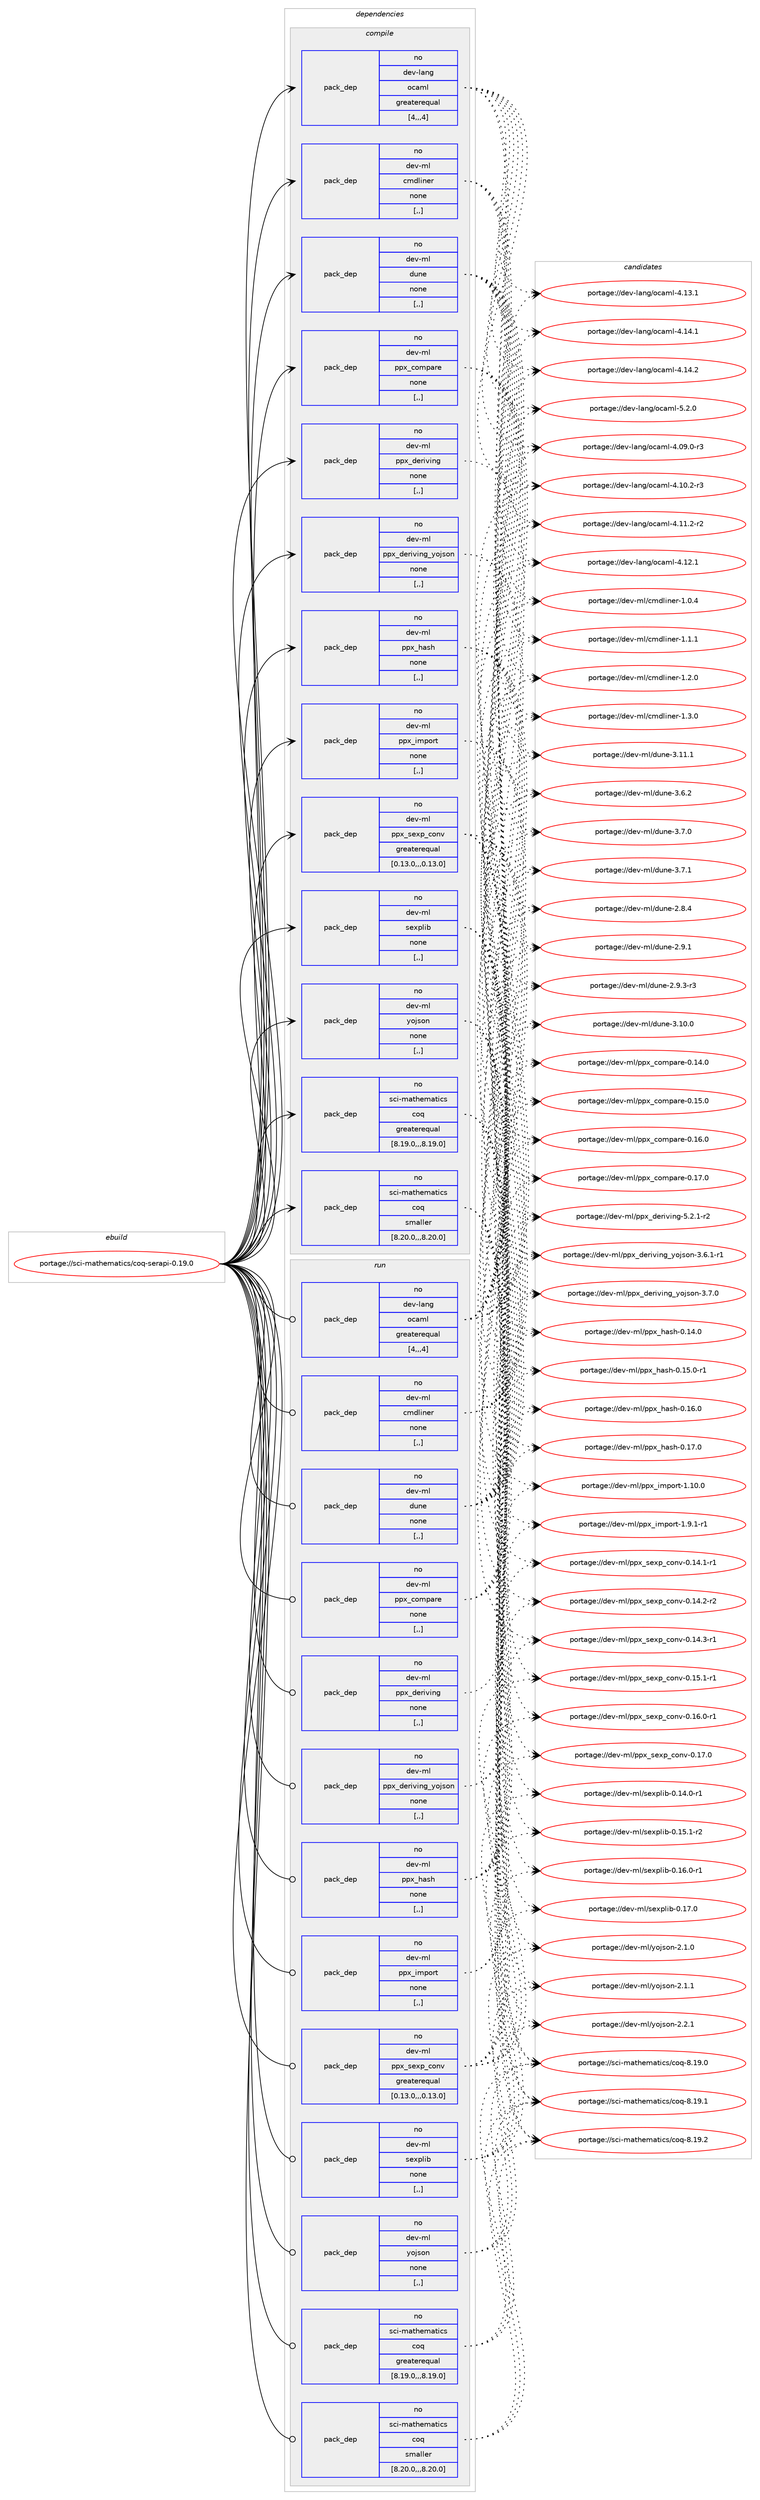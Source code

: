 digraph prolog {

# *************
# Graph options
# *************

newrank=true;
concentrate=true;
compound=true;
graph [rankdir=LR,fontname=Helvetica,fontsize=10,ranksep=1.5];#, ranksep=2.5, nodesep=0.2];
edge  [arrowhead=vee];
node  [fontname=Helvetica,fontsize=10];

# **********
# The ebuild
# **********

subgraph cluster_leftcol {
color=gray;
rank=same;
label=<<i>ebuild</i>>;
id [label="portage://sci-mathematics/coq-serapi-0.19.0", color=red, width=4, href="../sci-mathematics/coq-serapi-0.19.0.svg"];
}

# ****************
# The dependencies
# ****************

subgraph cluster_midcol {
color=gray;
label=<<i>dependencies</i>>;
subgraph cluster_compile {
fillcolor="#eeeeee";
style=filled;
label=<<i>compile</i>>;
subgraph pack289679 {
dependency397891 [label=<<TABLE BORDER="0" CELLBORDER="1" CELLSPACING="0" CELLPADDING="4" WIDTH="220"><TR><TD ROWSPAN="6" CELLPADDING="30">pack_dep</TD></TR><TR><TD WIDTH="110">no</TD></TR><TR><TD>dev-lang</TD></TR><TR><TD>ocaml</TD></TR><TR><TD>greaterequal</TD></TR><TR><TD>[4,,,4]</TD></TR></TABLE>>, shape=none, color=blue];
}
id:e -> dependency397891:w [weight=20,style="solid",arrowhead="vee"];
subgraph pack289680 {
dependency397892 [label=<<TABLE BORDER="0" CELLBORDER="1" CELLSPACING="0" CELLPADDING="4" WIDTH="220"><TR><TD ROWSPAN="6" CELLPADDING="30">pack_dep</TD></TR><TR><TD WIDTH="110">no</TD></TR><TR><TD>dev-ml</TD></TR><TR><TD>cmdliner</TD></TR><TR><TD>none</TD></TR><TR><TD>[,,]</TD></TR></TABLE>>, shape=none, color=blue];
}
id:e -> dependency397892:w [weight=20,style="solid",arrowhead="vee"];
subgraph pack289681 {
dependency397893 [label=<<TABLE BORDER="0" CELLBORDER="1" CELLSPACING="0" CELLPADDING="4" WIDTH="220"><TR><TD ROWSPAN="6" CELLPADDING="30">pack_dep</TD></TR><TR><TD WIDTH="110">no</TD></TR><TR><TD>dev-ml</TD></TR><TR><TD>dune</TD></TR><TR><TD>none</TD></TR><TR><TD>[,,]</TD></TR></TABLE>>, shape=none, color=blue];
}
id:e -> dependency397893:w [weight=20,style="solid",arrowhead="vee"];
subgraph pack289682 {
dependency397894 [label=<<TABLE BORDER="0" CELLBORDER="1" CELLSPACING="0" CELLPADDING="4" WIDTH="220"><TR><TD ROWSPAN="6" CELLPADDING="30">pack_dep</TD></TR><TR><TD WIDTH="110">no</TD></TR><TR><TD>dev-ml</TD></TR><TR><TD>ppx_compare</TD></TR><TR><TD>none</TD></TR><TR><TD>[,,]</TD></TR></TABLE>>, shape=none, color=blue];
}
id:e -> dependency397894:w [weight=20,style="solid",arrowhead="vee"];
subgraph pack289683 {
dependency397895 [label=<<TABLE BORDER="0" CELLBORDER="1" CELLSPACING="0" CELLPADDING="4" WIDTH="220"><TR><TD ROWSPAN="6" CELLPADDING="30">pack_dep</TD></TR><TR><TD WIDTH="110">no</TD></TR><TR><TD>dev-ml</TD></TR><TR><TD>ppx_deriving</TD></TR><TR><TD>none</TD></TR><TR><TD>[,,]</TD></TR></TABLE>>, shape=none, color=blue];
}
id:e -> dependency397895:w [weight=20,style="solid",arrowhead="vee"];
subgraph pack289684 {
dependency397896 [label=<<TABLE BORDER="0" CELLBORDER="1" CELLSPACING="0" CELLPADDING="4" WIDTH="220"><TR><TD ROWSPAN="6" CELLPADDING="30">pack_dep</TD></TR><TR><TD WIDTH="110">no</TD></TR><TR><TD>dev-ml</TD></TR><TR><TD>ppx_deriving_yojson</TD></TR><TR><TD>none</TD></TR><TR><TD>[,,]</TD></TR></TABLE>>, shape=none, color=blue];
}
id:e -> dependency397896:w [weight=20,style="solid",arrowhead="vee"];
subgraph pack289685 {
dependency397897 [label=<<TABLE BORDER="0" CELLBORDER="1" CELLSPACING="0" CELLPADDING="4" WIDTH="220"><TR><TD ROWSPAN="6" CELLPADDING="30">pack_dep</TD></TR><TR><TD WIDTH="110">no</TD></TR><TR><TD>dev-ml</TD></TR><TR><TD>ppx_hash</TD></TR><TR><TD>none</TD></TR><TR><TD>[,,]</TD></TR></TABLE>>, shape=none, color=blue];
}
id:e -> dependency397897:w [weight=20,style="solid",arrowhead="vee"];
subgraph pack289686 {
dependency397898 [label=<<TABLE BORDER="0" CELLBORDER="1" CELLSPACING="0" CELLPADDING="4" WIDTH="220"><TR><TD ROWSPAN="6" CELLPADDING="30">pack_dep</TD></TR><TR><TD WIDTH="110">no</TD></TR><TR><TD>dev-ml</TD></TR><TR><TD>ppx_import</TD></TR><TR><TD>none</TD></TR><TR><TD>[,,]</TD></TR></TABLE>>, shape=none, color=blue];
}
id:e -> dependency397898:w [weight=20,style="solid",arrowhead="vee"];
subgraph pack289687 {
dependency397899 [label=<<TABLE BORDER="0" CELLBORDER="1" CELLSPACING="0" CELLPADDING="4" WIDTH="220"><TR><TD ROWSPAN="6" CELLPADDING="30">pack_dep</TD></TR><TR><TD WIDTH="110">no</TD></TR><TR><TD>dev-ml</TD></TR><TR><TD>ppx_sexp_conv</TD></TR><TR><TD>greaterequal</TD></TR><TR><TD>[0.13.0,,,0.13.0]</TD></TR></TABLE>>, shape=none, color=blue];
}
id:e -> dependency397899:w [weight=20,style="solid",arrowhead="vee"];
subgraph pack289688 {
dependency397900 [label=<<TABLE BORDER="0" CELLBORDER="1" CELLSPACING="0" CELLPADDING="4" WIDTH="220"><TR><TD ROWSPAN="6" CELLPADDING="30">pack_dep</TD></TR><TR><TD WIDTH="110">no</TD></TR><TR><TD>dev-ml</TD></TR><TR><TD>sexplib</TD></TR><TR><TD>none</TD></TR><TR><TD>[,,]</TD></TR></TABLE>>, shape=none, color=blue];
}
id:e -> dependency397900:w [weight=20,style="solid",arrowhead="vee"];
subgraph pack289689 {
dependency397901 [label=<<TABLE BORDER="0" CELLBORDER="1" CELLSPACING="0" CELLPADDING="4" WIDTH="220"><TR><TD ROWSPAN="6" CELLPADDING="30">pack_dep</TD></TR><TR><TD WIDTH="110">no</TD></TR><TR><TD>dev-ml</TD></TR><TR><TD>yojson</TD></TR><TR><TD>none</TD></TR><TR><TD>[,,]</TD></TR></TABLE>>, shape=none, color=blue];
}
id:e -> dependency397901:w [weight=20,style="solid",arrowhead="vee"];
subgraph pack289690 {
dependency397902 [label=<<TABLE BORDER="0" CELLBORDER="1" CELLSPACING="0" CELLPADDING="4" WIDTH="220"><TR><TD ROWSPAN="6" CELLPADDING="30">pack_dep</TD></TR><TR><TD WIDTH="110">no</TD></TR><TR><TD>sci-mathematics</TD></TR><TR><TD>coq</TD></TR><TR><TD>greaterequal</TD></TR><TR><TD>[8.19.0,,,8.19.0]</TD></TR></TABLE>>, shape=none, color=blue];
}
id:e -> dependency397902:w [weight=20,style="solid",arrowhead="vee"];
subgraph pack289691 {
dependency397903 [label=<<TABLE BORDER="0" CELLBORDER="1" CELLSPACING="0" CELLPADDING="4" WIDTH="220"><TR><TD ROWSPAN="6" CELLPADDING="30">pack_dep</TD></TR><TR><TD WIDTH="110">no</TD></TR><TR><TD>sci-mathematics</TD></TR><TR><TD>coq</TD></TR><TR><TD>smaller</TD></TR><TR><TD>[8.20.0,,,8.20.0]</TD></TR></TABLE>>, shape=none, color=blue];
}
id:e -> dependency397903:w [weight=20,style="solid",arrowhead="vee"];
}
subgraph cluster_compileandrun {
fillcolor="#eeeeee";
style=filled;
label=<<i>compile and run</i>>;
}
subgraph cluster_run {
fillcolor="#eeeeee";
style=filled;
label=<<i>run</i>>;
subgraph pack289692 {
dependency397904 [label=<<TABLE BORDER="0" CELLBORDER="1" CELLSPACING="0" CELLPADDING="4" WIDTH="220"><TR><TD ROWSPAN="6" CELLPADDING="30">pack_dep</TD></TR><TR><TD WIDTH="110">no</TD></TR><TR><TD>dev-lang</TD></TR><TR><TD>ocaml</TD></TR><TR><TD>greaterequal</TD></TR><TR><TD>[4,,,4]</TD></TR></TABLE>>, shape=none, color=blue];
}
id:e -> dependency397904:w [weight=20,style="solid",arrowhead="odot"];
subgraph pack289693 {
dependency397905 [label=<<TABLE BORDER="0" CELLBORDER="1" CELLSPACING="0" CELLPADDING="4" WIDTH="220"><TR><TD ROWSPAN="6" CELLPADDING="30">pack_dep</TD></TR><TR><TD WIDTH="110">no</TD></TR><TR><TD>dev-ml</TD></TR><TR><TD>cmdliner</TD></TR><TR><TD>none</TD></TR><TR><TD>[,,]</TD></TR></TABLE>>, shape=none, color=blue];
}
id:e -> dependency397905:w [weight=20,style="solid",arrowhead="odot"];
subgraph pack289694 {
dependency397906 [label=<<TABLE BORDER="0" CELLBORDER="1" CELLSPACING="0" CELLPADDING="4" WIDTH="220"><TR><TD ROWSPAN="6" CELLPADDING="30">pack_dep</TD></TR><TR><TD WIDTH="110">no</TD></TR><TR><TD>dev-ml</TD></TR><TR><TD>dune</TD></TR><TR><TD>none</TD></TR><TR><TD>[,,]</TD></TR></TABLE>>, shape=none, color=blue];
}
id:e -> dependency397906:w [weight=20,style="solid",arrowhead="odot"];
subgraph pack289695 {
dependency397907 [label=<<TABLE BORDER="0" CELLBORDER="1" CELLSPACING="0" CELLPADDING="4" WIDTH="220"><TR><TD ROWSPAN="6" CELLPADDING="30">pack_dep</TD></TR><TR><TD WIDTH="110">no</TD></TR><TR><TD>dev-ml</TD></TR><TR><TD>ppx_compare</TD></TR><TR><TD>none</TD></TR><TR><TD>[,,]</TD></TR></TABLE>>, shape=none, color=blue];
}
id:e -> dependency397907:w [weight=20,style="solid",arrowhead="odot"];
subgraph pack289696 {
dependency397908 [label=<<TABLE BORDER="0" CELLBORDER="1" CELLSPACING="0" CELLPADDING="4" WIDTH="220"><TR><TD ROWSPAN="6" CELLPADDING="30">pack_dep</TD></TR><TR><TD WIDTH="110">no</TD></TR><TR><TD>dev-ml</TD></TR><TR><TD>ppx_deriving</TD></TR><TR><TD>none</TD></TR><TR><TD>[,,]</TD></TR></TABLE>>, shape=none, color=blue];
}
id:e -> dependency397908:w [weight=20,style="solid",arrowhead="odot"];
subgraph pack289697 {
dependency397909 [label=<<TABLE BORDER="0" CELLBORDER="1" CELLSPACING="0" CELLPADDING="4" WIDTH="220"><TR><TD ROWSPAN="6" CELLPADDING="30">pack_dep</TD></TR><TR><TD WIDTH="110">no</TD></TR><TR><TD>dev-ml</TD></TR><TR><TD>ppx_deriving_yojson</TD></TR><TR><TD>none</TD></TR><TR><TD>[,,]</TD></TR></TABLE>>, shape=none, color=blue];
}
id:e -> dependency397909:w [weight=20,style="solid",arrowhead="odot"];
subgraph pack289698 {
dependency397910 [label=<<TABLE BORDER="0" CELLBORDER="1" CELLSPACING="0" CELLPADDING="4" WIDTH="220"><TR><TD ROWSPAN="6" CELLPADDING="30">pack_dep</TD></TR><TR><TD WIDTH="110">no</TD></TR><TR><TD>dev-ml</TD></TR><TR><TD>ppx_hash</TD></TR><TR><TD>none</TD></TR><TR><TD>[,,]</TD></TR></TABLE>>, shape=none, color=blue];
}
id:e -> dependency397910:w [weight=20,style="solid",arrowhead="odot"];
subgraph pack289699 {
dependency397911 [label=<<TABLE BORDER="0" CELLBORDER="1" CELLSPACING="0" CELLPADDING="4" WIDTH="220"><TR><TD ROWSPAN="6" CELLPADDING="30">pack_dep</TD></TR><TR><TD WIDTH="110">no</TD></TR><TR><TD>dev-ml</TD></TR><TR><TD>ppx_import</TD></TR><TR><TD>none</TD></TR><TR><TD>[,,]</TD></TR></TABLE>>, shape=none, color=blue];
}
id:e -> dependency397911:w [weight=20,style="solid",arrowhead="odot"];
subgraph pack289700 {
dependency397912 [label=<<TABLE BORDER="0" CELLBORDER="1" CELLSPACING="0" CELLPADDING="4" WIDTH="220"><TR><TD ROWSPAN="6" CELLPADDING="30">pack_dep</TD></TR><TR><TD WIDTH="110">no</TD></TR><TR><TD>dev-ml</TD></TR><TR><TD>ppx_sexp_conv</TD></TR><TR><TD>greaterequal</TD></TR><TR><TD>[0.13.0,,,0.13.0]</TD></TR></TABLE>>, shape=none, color=blue];
}
id:e -> dependency397912:w [weight=20,style="solid",arrowhead="odot"];
subgraph pack289701 {
dependency397913 [label=<<TABLE BORDER="0" CELLBORDER="1" CELLSPACING="0" CELLPADDING="4" WIDTH="220"><TR><TD ROWSPAN="6" CELLPADDING="30">pack_dep</TD></TR><TR><TD WIDTH="110">no</TD></TR><TR><TD>dev-ml</TD></TR><TR><TD>sexplib</TD></TR><TR><TD>none</TD></TR><TR><TD>[,,]</TD></TR></TABLE>>, shape=none, color=blue];
}
id:e -> dependency397913:w [weight=20,style="solid",arrowhead="odot"];
subgraph pack289702 {
dependency397914 [label=<<TABLE BORDER="0" CELLBORDER="1" CELLSPACING="0" CELLPADDING="4" WIDTH="220"><TR><TD ROWSPAN="6" CELLPADDING="30">pack_dep</TD></TR><TR><TD WIDTH="110">no</TD></TR><TR><TD>dev-ml</TD></TR><TR><TD>yojson</TD></TR><TR><TD>none</TD></TR><TR><TD>[,,]</TD></TR></TABLE>>, shape=none, color=blue];
}
id:e -> dependency397914:w [weight=20,style="solid",arrowhead="odot"];
subgraph pack289703 {
dependency397915 [label=<<TABLE BORDER="0" CELLBORDER="1" CELLSPACING="0" CELLPADDING="4" WIDTH="220"><TR><TD ROWSPAN="6" CELLPADDING="30">pack_dep</TD></TR><TR><TD WIDTH="110">no</TD></TR><TR><TD>sci-mathematics</TD></TR><TR><TD>coq</TD></TR><TR><TD>greaterequal</TD></TR><TR><TD>[8.19.0,,,8.19.0]</TD></TR></TABLE>>, shape=none, color=blue];
}
id:e -> dependency397915:w [weight=20,style="solid",arrowhead="odot"];
subgraph pack289704 {
dependency397916 [label=<<TABLE BORDER="0" CELLBORDER="1" CELLSPACING="0" CELLPADDING="4" WIDTH="220"><TR><TD ROWSPAN="6" CELLPADDING="30">pack_dep</TD></TR><TR><TD WIDTH="110">no</TD></TR><TR><TD>sci-mathematics</TD></TR><TR><TD>coq</TD></TR><TR><TD>smaller</TD></TR><TR><TD>[8.20.0,,,8.20.0]</TD></TR></TABLE>>, shape=none, color=blue];
}
id:e -> dependency397916:w [weight=20,style="solid",arrowhead="odot"];
}
}

# **************
# The candidates
# **************

subgraph cluster_choices {
rank=same;
color=gray;
label=<<i>candidates</i>>;

subgraph choice289679 {
color=black;
nodesep=1;
choice1001011184510897110103471119997109108455246485746484511451 [label="portage://dev-lang/ocaml-4.09.0-r3", color=red, width=4,href="../dev-lang/ocaml-4.09.0-r3.svg"];
choice1001011184510897110103471119997109108455246494846504511451 [label="portage://dev-lang/ocaml-4.10.2-r3", color=red, width=4,href="../dev-lang/ocaml-4.10.2-r3.svg"];
choice1001011184510897110103471119997109108455246494946504511450 [label="portage://dev-lang/ocaml-4.11.2-r2", color=red, width=4,href="../dev-lang/ocaml-4.11.2-r2.svg"];
choice100101118451089711010347111999710910845524649504649 [label="portage://dev-lang/ocaml-4.12.1", color=red, width=4,href="../dev-lang/ocaml-4.12.1.svg"];
choice100101118451089711010347111999710910845524649514649 [label="portage://dev-lang/ocaml-4.13.1", color=red, width=4,href="../dev-lang/ocaml-4.13.1.svg"];
choice100101118451089711010347111999710910845524649524649 [label="portage://dev-lang/ocaml-4.14.1", color=red, width=4,href="../dev-lang/ocaml-4.14.1.svg"];
choice100101118451089711010347111999710910845524649524650 [label="portage://dev-lang/ocaml-4.14.2", color=red, width=4,href="../dev-lang/ocaml-4.14.2.svg"];
choice1001011184510897110103471119997109108455346504648 [label="portage://dev-lang/ocaml-5.2.0", color=red, width=4,href="../dev-lang/ocaml-5.2.0.svg"];
dependency397891:e -> choice1001011184510897110103471119997109108455246485746484511451:w [style=dotted,weight="100"];
dependency397891:e -> choice1001011184510897110103471119997109108455246494846504511451:w [style=dotted,weight="100"];
dependency397891:e -> choice1001011184510897110103471119997109108455246494946504511450:w [style=dotted,weight="100"];
dependency397891:e -> choice100101118451089711010347111999710910845524649504649:w [style=dotted,weight="100"];
dependency397891:e -> choice100101118451089711010347111999710910845524649514649:w [style=dotted,weight="100"];
dependency397891:e -> choice100101118451089711010347111999710910845524649524649:w [style=dotted,weight="100"];
dependency397891:e -> choice100101118451089711010347111999710910845524649524650:w [style=dotted,weight="100"];
dependency397891:e -> choice1001011184510897110103471119997109108455346504648:w [style=dotted,weight="100"];
}
subgraph choice289680 {
color=black;
nodesep=1;
choice100101118451091084799109100108105110101114454946484652 [label="portage://dev-ml/cmdliner-1.0.4", color=red, width=4,href="../dev-ml/cmdliner-1.0.4.svg"];
choice100101118451091084799109100108105110101114454946494649 [label="portage://dev-ml/cmdliner-1.1.1", color=red, width=4,href="../dev-ml/cmdliner-1.1.1.svg"];
choice100101118451091084799109100108105110101114454946504648 [label="portage://dev-ml/cmdliner-1.2.0", color=red, width=4,href="../dev-ml/cmdliner-1.2.0.svg"];
choice100101118451091084799109100108105110101114454946514648 [label="portage://dev-ml/cmdliner-1.3.0", color=red, width=4,href="../dev-ml/cmdliner-1.3.0.svg"];
dependency397892:e -> choice100101118451091084799109100108105110101114454946484652:w [style=dotted,weight="100"];
dependency397892:e -> choice100101118451091084799109100108105110101114454946494649:w [style=dotted,weight="100"];
dependency397892:e -> choice100101118451091084799109100108105110101114454946504648:w [style=dotted,weight="100"];
dependency397892:e -> choice100101118451091084799109100108105110101114454946514648:w [style=dotted,weight="100"];
}
subgraph choice289681 {
color=black;
nodesep=1;
choice1001011184510910847100117110101455046564652 [label="portage://dev-ml/dune-2.8.4", color=red, width=4,href="../dev-ml/dune-2.8.4.svg"];
choice1001011184510910847100117110101455046574649 [label="portage://dev-ml/dune-2.9.1", color=red, width=4,href="../dev-ml/dune-2.9.1.svg"];
choice10010111845109108471001171101014550465746514511451 [label="portage://dev-ml/dune-2.9.3-r3", color=red, width=4,href="../dev-ml/dune-2.9.3-r3.svg"];
choice100101118451091084710011711010145514649484648 [label="portage://dev-ml/dune-3.10.0", color=red, width=4,href="../dev-ml/dune-3.10.0.svg"];
choice100101118451091084710011711010145514649494649 [label="portage://dev-ml/dune-3.11.1", color=red, width=4,href="../dev-ml/dune-3.11.1.svg"];
choice1001011184510910847100117110101455146544650 [label="portage://dev-ml/dune-3.6.2", color=red, width=4,href="../dev-ml/dune-3.6.2.svg"];
choice1001011184510910847100117110101455146554648 [label="portage://dev-ml/dune-3.7.0", color=red, width=4,href="../dev-ml/dune-3.7.0.svg"];
choice1001011184510910847100117110101455146554649 [label="portage://dev-ml/dune-3.7.1", color=red, width=4,href="../dev-ml/dune-3.7.1.svg"];
dependency397893:e -> choice1001011184510910847100117110101455046564652:w [style=dotted,weight="100"];
dependency397893:e -> choice1001011184510910847100117110101455046574649:w [style=dotted,weight="100"];
dependency397893:e -> choice10010111845109108471001171101014550465746514511451:w [style=dotted,weight="100"];
dependency397893:e -> choice100101118451091084710011711010145514649484648:w [style=dotted,weight="100"];
dependency397893:e -> choice100101118451091084710011711010145514649494649:w [style=dotted,weight="100"];
dependency397893:e -> choice1001011184510910847100117110101455146544650:w [style=dotted,weight="100"];
dependency397893:e -> choice1001011184510910847100117110101455146554648:w [style=dotted,weight="100"];
dependency397893:e -> choice1001011184510910847100117110101455146554649:w [style=dotted,weight="100"];
}
subgraph choice289682 {
color=black;
nodesep=1;
choice100101118451091084711211212095991111091129711410145484649524648 [label="portage://dev-ml/ppx_compare-0.14.0", color=red, width=4,href="../dev-ml/ppx_compare-0.14.0.svg"];
choice100101118451091084711211212095991111091129711410145484649534648 [label="portage://dev-ml/ppx_compare-0.15.0", color=red, width=4,href="../dev-ml/ppx_compare-0.15.0.svg"];
choice100101118451091084711211212095991111091129711410145484649544648 [label="portage://dev-ml/ppx_compare-0.16.0", color=red, width=4,href="../dev-ml/ppx_compare-0.16.0.svg"];
choice100101118451091084711211212095991111091129711410145484649554648 [label="portage://dev-ml/ppx_compare-0.17.0", color=red, width=4,href="../dev-ml/ppx_compare-0.17.0.svg"];
dependency397894:e -> choice100101118451091084711211212095991111091129711410145484649524648:w [style=dotted,weight="100"];
dependency397894:e -> choice100101118451091084711211212095991111091129711410145484649534648:w [style=dotted,weight="100"];
dependency397894:e -> choice100101118451091084711211212095991111091129711410145484649544648:w [style=dotted,weight="100"];
dependency397894:e -> choice100101118451091084711211212095991111091129711410145484649554648:w [style=dotted,weight="100"];
}
subgraph choice289683 {
color=black;
nodesep=1;
choice1001011184510910847112112120951001011141051181051101034553465046494511450 [label="portage://dev-ml/ppx_deriving-5.2.1-r2", color=red, width=4,href="../dev-ml/ppx_deriving-5.2.1-r2.svg"];
dependency397895:e -> choice1001011184510910847112112120951001011141051181051101034553465046494511450:w [style=dotted,weight="100"];
}
subgraph choice289684 {
color=black;
nodesep=1;
choice100101118451091084711211212095100101114105118105110103951211111061151111104551465446494511449 [label="portage://dev-ml/ppx_deriving_yojson-3.6.1-r1", color=red, width=4,href="../dev-ml/ppx_deriving_yojson-3.6.1-r1.svg"];
choice10010111845109108471121121209510010111410511810511010395121111106115111110455146554648 [label="portage://dev-ml/ppx_deriving_yojson-3.7.0", color=red, width=4,href="../dev-ml/ppx_deriving_yojson-3.7.0.svg"];
dependency397896:e -> choice100101118451091084711211212095100101114105118105110103951211111061151111104551465446494511449:w [style=dotted,weight="100"];
dependency397896:e -> choice10010111845109108471121121209510010111410511810511010395121111106115111110455146554648:w [style=dotted,weight="100"];
}
subgraph choice289685 {
color=black;
nodesep=1;
choice1001011184510910847112112120951049711510445484649524648 [label="portage://dev-ml/ppx_hash-0.14.0", color=red, width=4,href="../dev-ml/ppx_hash-0.14.0.svg"];
choice10010111845109108471121121209510497115104454846495346484511449 [label="portage://dev-ml/ppx_hash-0.15.0-r1", color=red, width=4,href="../dev-ml/ppx_hash-0.15.0-r1.svg"];
choice1001011184510910847112112120951049711510445484649544648 [label="portage://dev-ml/ppx_hash-0.16.0", color=red, width=4,href="../dev-ml/ppx_hash-0.16.0.svg"];
choice1001011184510910847112112120951049711510445484649554648 [label="portage://dev-ml/ppx_hash-0.17.0", color=red, width=4,href="../dev-ml/ppx_hash-0.17.0.svg"];
dependency397897:e -> choice1001011184510910847112112120951049711510445484649524648:w [style=dotted,weight="100"];
dependency397897:e -> choice10010111845109108471121121209510497115104454846495346484511449:w [style=dotted,weight="100"];
dependency397897:e -> choice1001011184510910847112112120951049711510445484649544648:w [style=dotted,weight="100"];
dependency397897:e -> choice1001011184510910847112112120951049711510445484649554648:w [style=dotted,weight="100"];
}
subgraph choice289686 {
color=black;
nodesep=1;
choice10010111845109108471121121209510510911211111411645494649484648 [label="portage://dev-ml/ppx_import-1.10.0", color=red, width=4,href="../dev-ml/ppx_import-1.10.0.svg"];
choice1001011184510910847112112120951051091121111141164549465746494511449 [label="portage://dev-ml/ppx_import-1.9.1-r1", color=red, width=4,href="../dev-ml/ppx_import-1.9.1-r1.svg"];
dependency397898:e -> choice10010111845109108471121121209510510911211111411645494649484648:w [style=dotted,weight="100"];
dependency397898:e -> choice1001011184510910847112112120951051091121111141164549465746494511449:w [style=dotted,weight="100"];
}
subgraph choice289687 {
color=black;
nodesep=1;
choice1001011184510910847112112120951151011201129599111110118454846495246494511449 [label="portage://dev-ml/ppx_sexp_conv-0.14.1-r1", color=red, width=4,href="../dev-ml/ppx_sexp_conv-0.14.1-r1.svg"];
choice1001011184510910847112112120951151011201129599111110118454846495246504511450 [label="portage://dev-ml/ppx_sexp_conv-0.14.2-r2", color=red, width=4,href="../dev-ml/ppx_sexp_conv-0.14.2-r2.svg"];
choice1001011184510910847112112120951151011201129599111110118454846495246514511449 [label="portage://dev-ml/ppx_sexp_conv-0.14.3-r1", color=red, width=4,href="../dev-ml/ppx_sexp_conv-0.14.3-r1.svg"];
choice1001011184510910847112112120951151011201129599111110118454846495346494511449 [label="portage://dev-ml/ppx_sexp_conv-0.15.1-r1", color=red, width=4,href="../dev-ml/ppx_sexp_conv-0.15.1-r1.svg"];
choice1001011184510910847112112120951151011201129599111110118454846495446484511449 [label="portage://dev-ml/ppx_sexp_conv-0.16.0-r1", color=red, width=4,href="../dev-ml/ppx_sexp_conv-0.16.0-r1.svg"];
choice100101118451091084711211212095115101120112959911111011845484649554648 [label="portage://dev-ml/ppx_sexp_conv-0.17.0", color=red, width=4,href="../dev-ml/ppx_sexp_conv-0.17.0.svg"];
dependency397899:e -> choice1001011184510910847112112120951151011201129599111110118454846495246494511449:w [style=dotted,weight="100"];
dependency397899:e -> choice1001011184510910847112112120951151011201129599111110118454846495246504511450:w [style=dotted,weight="100"];
dependency397899:e -> choice1001011184510910847112112120951151011201129599111110118454846495246514511449:w [style=dotted,weight="100"];
dependency397899:e -> choice1001011184510910847112112120951151011201129599111110118454846495346494511449:w [style=dotted,weight="100"];
dependency397899:e -> choice1001011184510910847112112120951151011201129599111110118454846495446484511449:w [style=dotted,weight="100"];
dependency397899:e -> choice100101118451091084711211212095115101120112959911111011845484649554648:w [style=dotted,weight="100"];
}
subgraph choice289688 {
color=black;
nodesep=1;
choice100101118451091084711510112011210810598454846495246484511449 [label="portage://dev-ml/sexplib-0.14.0-r1", color=red, width=4,href="../dev-ml/sexplib-0.14.0-r1.svg"];
choice100101118451091084711510112011210810598454846495346494511450 [label="portage://dev-ml/sexplib-0.15.1-r2", color=red, width=4,href="../dev-ml/sexplib-0.15.1-r2.svg"];
choice100101118451091084711510112011210810598454846495446484511449 [label="portage://dev-ml/sexplib-0.16.0-r1", color=red, width=4,href="../dev-ml/sexplib-0.16.0-r1.svg"];
choice10010111845109108471151011201121081059845484649554648 [label="portage://dev-ml/sexplib-0.17.0", color=red, width=4,href="../dev-ml/sexplib-0.17.0.svg"];
dependency397900:e -> choice100101118451091084711510112011210810598454846495246484511449:w [style=dotted,weight="100"];
dependency397900:e -> choice100101118451091084711510112011210810598454846495346494511450:w [style=dotted,weight="100"];
dependency397900:e -> choice100101118451091084711510112011210810598454846495446484511449:w [style=dotted,weight="100"];
dependency397900:e -> choice10010111845109108471151011201121081059845484649554648:w [style=dotted,weight="100"];
}
subgraph choice289689 {
color=black;
nodesep=1;
choice1001011184510910847121111106115111110455046494648 [label="portage://dev-ml/yojson-2.1.0", color=red, width=4,href="../dev-ml/yojson-2.1.0.svg"];
choice1001011184510910847121111106115111110455046494649 [label="portage://dev-ml/yojson-2.1.1", color=red, width=4,href="../dev-ml/yojson-2.1.1.svg"];
choice1001011184510910847121111106115111110455046504649 [label="portage://dev-ml/yojson-2.2.1", color=red, width=4,href="../dev-ml/yojson-2.2.1.svg"];
dependency397901:e -> choice1001011184510910847121111106115111110455046494648:w [style=dotted,weight="100"];
dependency397901:e -> choice1001011184510910847121111106115111110455046494649:w [style=dotted,weight="100"];
dependency397901:e -> choice1001011184510910847121111106115111110455046504649:w [style=dotted,weight="100"];
}
subgraph choice289690 {
color=black;
nodesep=1;
choice1159910545109971161041011099711610599115479911111345564649574648 [label="portage://sci-mathematics/coq-8.19.0", color=red, width=4,href="../sci-mathematics/coq-8.19.0.svg"];
choice1159910545109971161041011099711610599115479911111345564649574649 [label="portage://sci-mathematics/coq-8.19.1", color=red, width=4,href="../sci-mathematics/coq-8.19.1.svg"];
choice1159910545109971161041011099711610599115479911111345564649574650 [label="portage://sci-mathematics/coq-8.19.2", color=red, width=4,href="../sci-mathematics/coq-8.19.2.svg"];
dependency397902:e -> choice1159910545109971161041011099711610599115479911111345564649574648:w [style=dotted,weight="100"];
dependency397902:e -> choice1159910545109971161041011099711610599115479911111345564649574649:w [style=dotted,weight="100"];
dependency397902:e -> choice1159910545109971161041011099711610599115479911111345564649574650:w [style=dotted,weight="100"];
}
subgraph choice289691 {
color=black;
nodesep=1;
choice1159910545109971161041011099711610599115479911111345564649574648 [label="portage://sci-mathematics/coq-8.19.0", color=red, width=4,href="../sci-mathematics/coq-8.19.0.svg"];
choice1159910545109971161041011099711610599115479911111345564649574649 [label="portage://sci-mathematics/coq-8.19.1", color=red, width=4,href="../sci-mathematics/coq-8.19.1.svg"];
choice1159910545109971161041011099711610599115479911111345564649574650 [label="portage://sci-mathematics/coq-8.19.2", color=red, width=4,href="../sci-mathematics/coq-8.19.2.svg"];
dependency397903:e -> choice1159910545109971161041011099711610599115479911111345564649574648:w [style=dotted,weight="100"];
dependency397903:e -> choice1159910545109971161041011099711610599115479911111345564649574649:w [style=dotted,weight="100"];
dependency397903:e -> choice1159910545109971161041011099711610599115479911111345564649574650:w [style=dotted,weight="100"];
}
subgraph choice289692 {
color=black;
nodesep=1;
choice1001011184510897110103471119997109108455246485746484511451 [label="portage://dev-lang/ocaml-4.09.0-r3", color=red, width=4,href="../dev-lang/ocaml-4.09.0-r3.svg"];
choice1001011184510897110103471119997109108455246494846504511451 [label="portage://dev-lang/ocaml-4.10.2-r3", color=red, width=4,href="../dev-lang/ocaml-4.10.2-r3.svg"];
choice1001011184510897110103471119997109108455246494946504511450 [label="portage://dev-lang/ocaml-4.11.2-r2", color=red, width=4,href="../dev-lang/ocaml-4.11.2-r2.svg"];
choice100101118451089711010347111999710910845524649504649 [label="portage://dev-lang/ocaml-4.12.1", color=red, width=4,href="../dev-lang/ocaml-4.12.1.svg"];
choice100101118451089711010347111999710910845524649514649 [label="portage://dev-lang/ocaml-4.13.1", color=red, width=4,href="../dev-lang/ocaml-4.13.1.svg"];
choice100101118451089711010347111999710910845524649524649 [label="portage://dev-lang/ocaml-4.14.1", color=red, width=4,href="../dev-lang/ocaml-4.14.1.svg"];
choice100101118451089711010347111999710910845524649524650 [label="portage://dev-lang/ocaml-4.14.2", color=red, width=4,href="../dev-lang/ocaml-4.14.2.svg"];
choice1001011184510897110103471119997109108455346504648 [label="portage://dev-lang/ocaml-5.2.0", color=red, width=4,href="../dev-lang/ocaml-5.2.0.svg"];
dependency397904:e -> choice1001011184510897110103471119997109108455246485746484511451:w [style=dotted,weight="100"];
dependency397904:e -> choice1001011184510897110103471119997109108455246494846504511451:w [style=dotted,weight="100"];
dependency397904:e -> choice1001011184510897110103471119997109108455246494946504511450:w [style=dotted,weight="100"];
dependency397904:e -> choice100101118451089711010347111999710910845524649504649:w [style=dotted,weight="100"];
dependency397904:e -> choice100101118451089711010347111999710910845524649514649:w [style=dotted,weight="100"];
dependency397904:e -> choice100101118451089711010347111999710910845524649524649:w [style=dotted,weight="100"];
dependency397904:e -> choice100101118451089711010347111999710910845524649524650:w [style=dotted,weight="100"];
dependency397904:e -> choice1001011184510897110103471119997109108455346504648:w [style=dotted,weight="100"];
}
subgraph choice289693 {
color=black;
nodesep=1;
choice100101118451091084799109100108105110101114454946484652 [label="portage://dev-ml/cmdliner-1.0.4", color=red, width=4,href="../dev-ml/cmdliner-1.0.4.svg"];
choice100101118451091084799109100108105110101114454946494649 [label="portage://dev-ml/cmdliner-1.1.1", color=red, width=4,href="../dev-ml/cmdliner-1.1.1.svg"];
choice100101118451091084799109100108105110101114454946504648 [label="portage://dev-ml/cmdliner-1.2.0", color=red, width=4,href="../dev-ml/cmdliner-1.2.0.svg"];
choice100101118451091084799109100108105110101114454946514648 [label="portage://dev-ml/cmdliner-1.3.0", color=red, width=4,href="../dev-ml/cmdliner-1.3.0.svg"];
dependency397905:e -> choice100101118451091084799109100108105110101114454946484652:w [style=dotted,weight="100"];
dependency397905:e -> choice100101118451091084799109100108105110101114454946494649:w [style=dotted,weight="100"];
dependency397905:e -> choice100101118451091084799109100108105110101114454946504648:w [style=dotted,weight="100"];
dependency397905:e -> choice100101118451091084799109100108105110101114454946514648:w [style=dotted,weight="100"];
}
subgraph choice289694 {
color=black;
nodesep=1;
choice1001011184510910847100117110101455046564652 [label="portage://dev-ml/dune-2.8.4", color=red, width=4,href="../dev-ml/dune-2.8.4.svg"];
choice1001011184510910847100117110101455046574649 [label="portage://dev-ml/dune-2.9.1", color=red, width=4,href="../dev-ml/dune-2.9.1.svg"];
choice10010111845109108471001171101014550465746514511451 [label="portage://dev-ml/dune-2.9.3-r3", color=red, width=4,href="../dev-ml/dune-2.9.3-r3.svg"];
choice100101118451091084710011711010145514649484648 [label="portage://dev-ml/dune-3.10.0", color=red, width=4,href="../dev-ml/dune-3.10.0.svg"];
choice100101118451091084710011711010145514649494649 [label="portage://dev-ml/dune-3.11.1", color=red, width=4,href="../dev-ml/dune-3.11.1.svg"];
choice1001011184510910847100117110101455146544650 [label="portage://dev-ml/dune-3.6.2", color=red, width=4,href="../dev-ml/dune-3.6.2.svg"];
choice1001011184510910847100117110101455146554648 [label="portage://dev-ml/dune-3.7.0", color=red, width=4,href="../dev-ml/dune-3.7.0.svg"];
choice1001011184510910847100117110101455146554649 [label="portage://dev-ml/dune-3.7.1", color=red, width=4,href="../dev-ml/dune-3.7.1.svg"];
dependency397906:e -> choice1001011184510910847100117110101455046564652:w [style=dotted,weight="100"];
dependency397906:e -> choice1001011184510910847100117110101455046574649:w [style=dotted,weight="100"];
dependency397906:e -> choice10010111845109108471001171101014550465746514511451:w [style=dotted,weight="100"];
dependency397906:e -> choice100101118451091084710011711010145514649484648:w [style=dotted,weight="100"];
dependency397906:e -> choice100101118451091084710011711010145514649494649:w [style=dotted,weight="100"];
dependency397906:e -> choice1001011184510910847100117110101455146544650:w [style=dotted,weight="100"];
dependency397906:e -> choice1001011184510910847100117110101455146554648:w [style=dotted,weight="100"];
dependency397906:e -> choice1001011184510910847100117110101455146554649:w [style=dotted,weight="100"];
}
subgraph choice289695 {
color=black;
nodesep=1;
choice100101118451091084711211212095991111091129711410145484649524648 [label="portage://dev-ml/ppx_compare-0.14.0", color=red, width=4,href="../dev-ml/ppx_compare-0.14.0.svg"];
choice100101118451091084711211212095991111091129711410145484649534648 [label="portage://dev-ml/ppx_compare-0.15.0", color=red, width=4,href="../dev-ml/ppx_compare-0.15.0.svg"];
choice100101118451091084711211212095991111091129711410145484649544648 [label="portage://dev-ml/ppx_compare-0.16.0", color=red, width=4,href="../dev-ml/ppx_compare-0.16.0.svg"];
choice100101118451091084711211212095991111091129711410145484649554648 [label="portage://dev-ml/ppx_compare-0.17.0", color=red, width=4,href="../dev-ml/ppx_compare-0.17.0.svg"];
dependency397907:e -> choice100101118451091084711211212095991111091129711410145484649524648:w [style=dotted,weight="100"];
dependency397907:e -> choice100101118451091084711211212095991111091129711410145484649534648:w [style=dotted,weight="100"];
dependency397907:e -> choice100101118451091084711211212095991111091129711410145484649544648:w [style=dotted,weight="100"];
dependency397907:e -> choice100101118451091084711211212095991111091129711410145484649554648:w [style=dotted,weight="100"];
}
subgraph choice289696 {
color=black;
nodesep=1;
choice1001011184510910847112112120951001011141051181051101034553465046494511450 [label="portage://dev-ml/ppx_deriving-5.2.1-r2", color=red, width=4,href="../dev-ml/ppx_deriving-5.2.1-r2.svg"];
dependency397908:e -> choice1001011184510910847112112120951001011141051181051101034553465046494511450:w [style=dotted,weight="100"];
}
subgraph choice289697 {
color=black;
nodesep=1;
choice100101118451091084711211212095100101114105118105110103951211111061151111104551465446494511449 [label="portage://dev-ml/ppx_deriving_yojson-3.6.1-r1", color=red, width=4,href="../dev-ml/ppx_deriving_yojson-3.6.1-r1.svg"];
choice10010111845109108471121121209510010111410511810511010395121111106115111110455146554648 [label="portage://dev-ml/ppx_deriving_yojson-3.7.0", color=red, width=4,href="../dev-ml/ppx_deriving_yojson-3.7.0.svg"];
dependency397909:e -> choice100101118451091084711211212095100101114105118105110103951211111061151111104551465446494511449:w [style=dotted,weight="100"];
dependency397909:e -> choice10010111845109108471121121209510010111410511810511010395121111106115111110455146554648:w [style=dotted,weight="100"];
}
subgraph choice289698 {
color=black;
nodesep=1;
choice1001011184510910847112112120951049711510445484649524648 [label="portage://dev-ml/ppx_hash-0.14.0", color=red, width=4,href="../dev-ml/ppx_hash-0.14.0.svg"];
choice10010111845109108471121121209510497115104454846495346484511449 [label="portage://dev-ml/ppx_hash-0.15.0-r1", color=red, width=4,href="../dev-ml/ppx_hash-0.15.0-r1.svg"];
choice1001011184510910847112112120951049711510445484649544648 [label="portage://dev-ml/ppx_hash-0.16.0", color=red, width=4,href="../dev-ml/ppx_hash-0.16.0.svg"];
choice1001011184510910847112112120951049711510445484649554648 [label="portage://dev-ml/ppx_hash-0.17.0", color=red, width=4,href="../dev-ml/ppx_hash-0.17.0.svg"];
dependency397910:e -> choice1001011184510910847112112120951049711510445484649524648:w [style=dotted,weight="100"];
dependency397910:e -> choice10010111845109108471121121209510497115104454846495346484511449:w [style=dotted,weight="100"];
dependency397910:e -> choice1001011184510910847112112120951049711510445484649544648:w [style=dotted,weight="100"];
dependency397910:e -> choice1001011184510910847112112120951049711510445484649554648:w [style=dotted,weight="100"];
}
subgraph choice289699 {
color=black;
nodesep=1;
choice10010111845109108471121121209510510911211111411645494649484648 [label="portage://dev-ml/ppx_import-1.10.0", color=red, width=4,href="../dev-ml/ppx_import-1.10.0.svg"];
choice1001011184510910847112112120951051091121111141164549465746494511449 [label="portage://dev-ml/ppx_import-1.9.1-r1", color=red, width=4,href="../dev-ml/ppx_import-1.9.1-r1.svg"];
dependency397911:e -> choice10010111845109108471121121209510510911211111411645494649484648:w [style=dotted,weight="100"];
dependency397911:e -> choice1001011184510910847112112120951051091121111141164549465746494511449:w [style=dotted,weight="100"];
}
subgraph choice289700 {
color=black;
nodesep=1;
choice1001011184510910847112112120951151011201129599111110118454846495246494511449 [label="portage://dev-ml/ppx_sexp_conv-0.14.1-r1", color=red, width=4,href="../dev-ml/ppx_sexp_conv-0.14.1-r1.svg"];
choice1001011184510910847112112120951151011201129599111110118454846495246504511450 [label="portage://dev-ml/ppx_sexp_conv-0.14.2-r2", color=red, width=4,href="../dev-ml/ppx_sexp_conv-0.14.2-r2.svg"];
choice1001011184510910847112112120951151011201129599111110118454846495246514511449 [label="portage://dev-ml/ppx_sexp_conv-0.14.3-r1", color=red, width=4,href="../dev-ml/ppx_sexp_conv-0.14.3-r1.svg"];
choice1001011184510910847112112120951151011201129599111110118454846495346494511449 [label="portage://dev-ml/ppx_sexp_conv-0.15.1-r1", color=red, width=4,href="../dev-ml/ppx_sexp_conv-0.15.1-r1.svg"];
choice1001011184510910847112112120951151011201129599111110118454846495446484511449 [label="portage://dev-ml/ppx_sexp_conv-0.16.0-r1", color=red, width=4,href="../dev-ml/ppx_sexp_conv-0.16.0-r1.svg"];
choice100101118451091084711211212095115101120112959911111011845484649554648 [label="portage://dev-ml/ppx_sexp_conv-0.17.0", color=red, width=4,href="../dev-ml/ppx_sexp_conv-0.17.0.svg"];
dependency397912:e -> choice1001011184510910847112112120951151011201129599111110118454846495246494511449:w [style=dotted,weight="100"];
dependency397912:e -> choice1001011184510910847112112120951151011201129599111110118454846495246504511450:w [style=dotted,weight="100"];
dependency397912:e -> choice1001011184510910847112112120951151011201129599111110118454846495246514511449:w [style=dotted,weight="100"];
dependency397912:e -> choice1001011184510910847112112120951151011201129599111110118454846495346494511449:w [style=dotted,weight="100"];
dependency397912:e -> choice1001011184510910847112112120951151011201129599111110118454846495446484511449:w [style=dotted,weight="100"];
dependency397912:e -> choice100101118451091084711211212095115101120112959911111011845484649554648:w [style=dotted,weight="100"];
}
subgraph choice289701 {
color=black;
nodesep=1;
choice100101118451091084711510112011210810598454846495246484511449 [label="portage://dev-ml/sexplib-0.14.0-r1", color=red, width=4,href="../dev-ml/sexplib-0.14.0-r1.svg"];
choice100101118451091084711510112011210810598454846495346494511450 [label="portage://dev-ml/sexplib-0.15.1-r2", color=red, width=4,href="../dev-ml/sexplib-0.15.1-r2.svg"];
choice100101118451091084711510112011210810598454846495446484511449 [label="portage://dev-ml/sexplib-0.16.0-r1", color=red, width=4,href="../dev-ml/sexplib-0.16.0-r1.svg"];
choice10010111845109108471151011201121081059845484649554648 [label="portage://dev-ml/sexplib-0.17.0", color=red, width=4,href="../dev-ml/sexplib-0.17.0.svg"];
dependency397913:e -> choice100101118451091084711510112011210810598454846495246484511449:w [style=dotted,weight="100"];
dependency397913:e -> choice100101118451091084711510112011210810598454846495346494511450:w [style=dotted,weight="100"];
dependency397913:e -> choice100101118451091084711510112011210810598454846495446484511449:w [style=dotted,weight="100"];
dependency397913:e -> choice10010111845109108471151011201121081059845484649554648:w [style=dotted,weight="100"];
}
subgraph choice289702 {
color=black;
nodesep=1;
choice1001011184510910847121111106115111110455046494648 [label="portage://dev-ml/yojson-2.1.0", color=red, width=4,href="../dev-ml/yojson-2.1.0.svg"];
choice1001011184510910847121111106115111110455046494649 [label="portage://dev-ml/yojson-2.1.1", color=red, width=4,href="../dev-ml/yojson-2.1.1.svg"];
choice1001011184510910847121111106115111110455046504649 [label="portage://dev-ml/yojson-2.2.1", color=red, width=4,href="../dev-ml/yojson-2.2.1.svg"];
dependency397914:e -> choice1001011184510910847121111106115111110455046494648:w [style=dotted,weight="100"];
dependency397914:e -> choice1001011184510910847121111106115111110455046494649:w [style=dotted,weight="100"];
dependency397914:e -> choice1001011184510910847121111106115111110455046504649:w [style=dotted,weight="100"];
}
subgraph choice289703 {
color=black;
nodesep=1;
choice1159910545109971161041011099711610599115479911111345564649574648 [label="portage://sci-mathematics/coq-8.19.0", color=red, width=4,href="../sci-mathematics/coq-8.19.0.svg"];
choice1159910545109971161041011099711610599115479911111345564649574649 [label="portage://sci-mathematics/coq-8.19.1", color=red, width=4,href="../sci-mathematics/coq-8.19.1.svg"];
choice1159910545109971161041011099711610599115479911111345564649574650 [label="portage://sci-mathematics/coq-8.19.2", color=red, width=4,href="../sci-mathematics/coq-8.19.2.svg"];
dependency397915:e -> choice1159910545109971161041011099711610599115479911111345564649574648:w [style=dotted,weight="100"];
dependency397915:e -> choice1159910545109971161041011099711610599115479911111345564649574649:w [style=dotted,weight="100"];
dependency397915:e -> choice1159910545109971161041011099711610599115479911111345564649574650:w [style=dotted,weight="100"];
}
subgraph choice289704 {
color=black;
nodesep=1;
choice1159910545109971161041011099711610599115479911111345564649574648 [label="portage://sci-mathematics/coq-8.19.0", color=red, width=4,href="../sci-mathematics/coq-8.19.0.svg"];
choice1159910545109971161041011099711610599115479911111345564649574649 [label="portage://sci-mathematics/coq-8.19.1", color=red, width=4,href="../sci-mathematics/coq-8.19.1.svg"];
choice1159910545109971161041011099711610599115479911111345564649574650 [label="portage://sci-mathematics/coq-8.19.2", color=red, width=4,href="../sci-mathematics/coq-8.19.2.svg"];
dependency397916:e -> choice1159910545109971161041011099711610599115479911111345564649574648:w [style=dotted,weight="100"];
dependency397916:e -> choice1159910545109971161041011099711610599115479911111345564649574649:w [style=dotted,weight="100"];
dependency397916:e -> choice1159910545109971161041011099711610599115479911111345564649574650:w [style=dotted,weight="100"];
}
}

}
